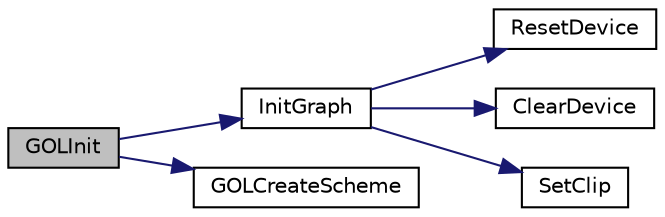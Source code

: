 digraph "GOLInit"
{
  edge [fontname="Helvetica",fontsize="10",labelfontname="Helvetica",labelfontsize="10"];
  node [fontname="Helvetica",fontsize="10",shape=record];
  rankdir="LR";
  Node1 [label="GOLInit",height=0.2,width=0.4,color="black", fillcolor="grey75", style="filled", fontcolor="black"];
  Node1 -> Node2 [color="midnightblue",fontsize="10",style="solid",fontname="Helvetica"];
  Node2 [label="InitGraph",height=0.2,width=0.4,color="black", fillcolor="white", style="filled",URL="$_primitive_8c.html#a463bbcc8bd1af46a65d2f67d5eda91b9"];
  Node2 -> Node3 [color="midnightblue",fontsize="10",style="solid",fontname="Helvetica"];
  Node3 [label="ResetDevice",height=0.2,width=0.4,color="black", fillcolor="white", style="filled",URL="$_custom_display_driver_8c.html#a6d4d054030dc1ccdc7b875d4877ec9b7"];
  Node2 -> Node4 [color="midnightblue",fontsize="10",style="solid",fontname="Helvetica"];
  Node4 [label="ClearDevice",height=0.2,width=0.4,color="black", fillcolor="white", style="filled",URL="$drv_t_f_t001_8c.html#ad3bd4e6feedcc976607bec82ac8368c2"];
  Node2 -> Node5 [color="midnightblue",fontsize="10",style="solid",fontname="Helvetica"];
  Node5 [label="SetClip",height=0.2,width=0.4,color="black", fillcolor="white", style="filled",URL="$mchp_gfx_drv_8c.html#a0deff569455e2b978876f72085a6f467"];
  Node1 -> Node6 [color="midnightblue",fontsize="10",style="solid",fontname="Helvetica"];
  Node6 [label="GOLCreateScheme",height=0.2,width=0.4,color="black", fillcolor="white", style="filled",URL="$_g_o_l_8c.html#ab438304f8a49fe2b361e0feead8c9db3"];
}

